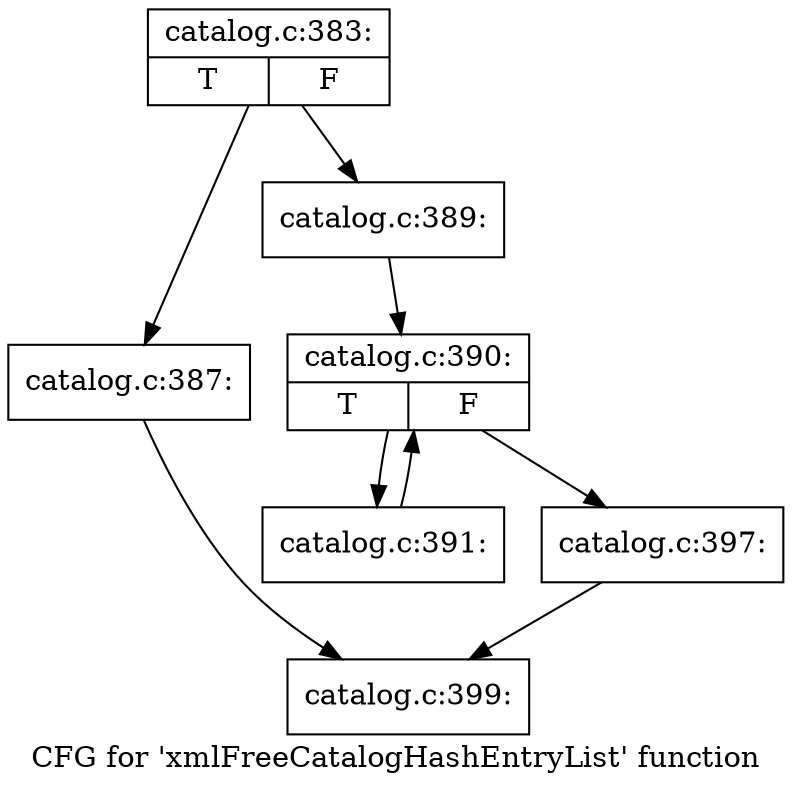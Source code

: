 digraph "CFG for 'xmlFreeCatalogHashEntryList' function" {
	label="CFG for 'xmlFreeCatalogHashEntryList' function";

	Node0x396a640 [shape=record,label="{catalog.c:383:|{<s0>T|<s1>F}}"];
	Node0x396a640 -> Node0x3934d20;
	Node0x396a640 -> Node0x3934d70;
	Node0x3934d20 [shape=record,label="{catalog.c:387:}"];
	Node0x3934d20 -> Node0x3934860;
	Node0x3934d70 [shape=record,label="{catalog.c:389:}"];
	Node0x3934d70 -> Node0x3ade140;
	Node0x3ade140 [shape=record,label="{catalog.c:390:|{<s0>T|<s1>F}}"];
	Node0x3ade140 -> Node0x3ade530;
	Node0x3ade140 -> Node0x3ade360;
	Node0x3ade530 [shape=record,label="{catalog.c:391:}"];
	Node0x3ade530 -> Node0x3ade140;
	Node0x3ade360 [shape=record,label="{catalog.c:397:}"];
	Node0x3ade360 -> Node0x3934860;
	Node0x3934860 [shape=record,label="{catalog.c:399:}"];
}
